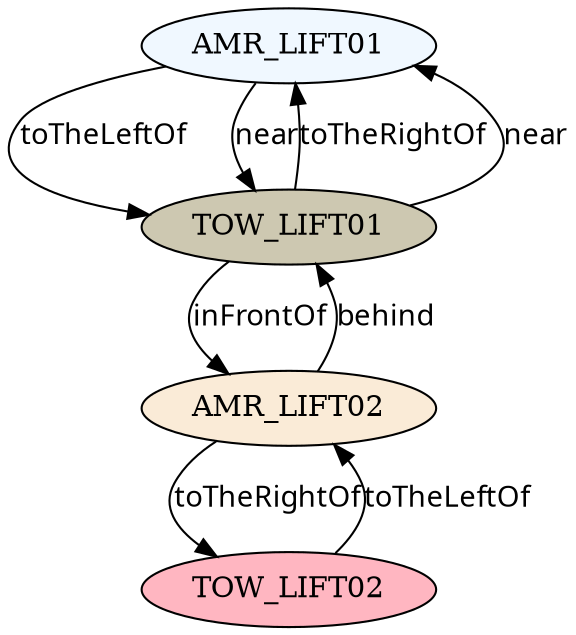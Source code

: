 // The Scene Graph
digraph {
	node [fillcolor=aliceblue style=filled]
	0 [label=AMR_LIFT01]
	node [fillcolor=antiquewhite style=filled]
	1 [label=AMR_LIFT02]
	node [fillcolor=cornsilk3 style=filled]
	2 [label=TOW_LIFT01]
	node [fillcolor=lightpink style=filled]
	3 [label=TOW_LIFT02]
	edge [color=black fontname=Sans style=filled]
	0 -> 2 [label=toTheLeftOf]
	0 -> 2 [label=near]
	1 -> 2 [label=behind]
	1 -> 3 [label=toTheRightOf]
	2 -> 0 [label=toTheRightOf]
	2 -> 0 [label=near]
	2 -> 1 [label=inFrontOf]
	3 -> 1 [label=toTheLeftOf]
}
